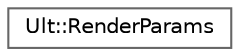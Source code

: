 digraph "Graphical Class Hierarchy"
{
 // LATEX_PDF_SIZE
  bgcolor="transparent";
  edge [fontname=Helvetica,fontsize=10,labelfontname=Helvetica,labelfontsize=10];
  node [fontname=Helvetica,fontsize=10,shape=box,height=0.2,width=0.4];
  rankdir="LR";
  Node0 [id="Node000000",label="Ult::RenderParams",height=0.2,width=0.4,color="grey40", fillcolor="white", style="filled",URL="$struct_ult_1_1_render_params.html",tooltip=" "];
}
